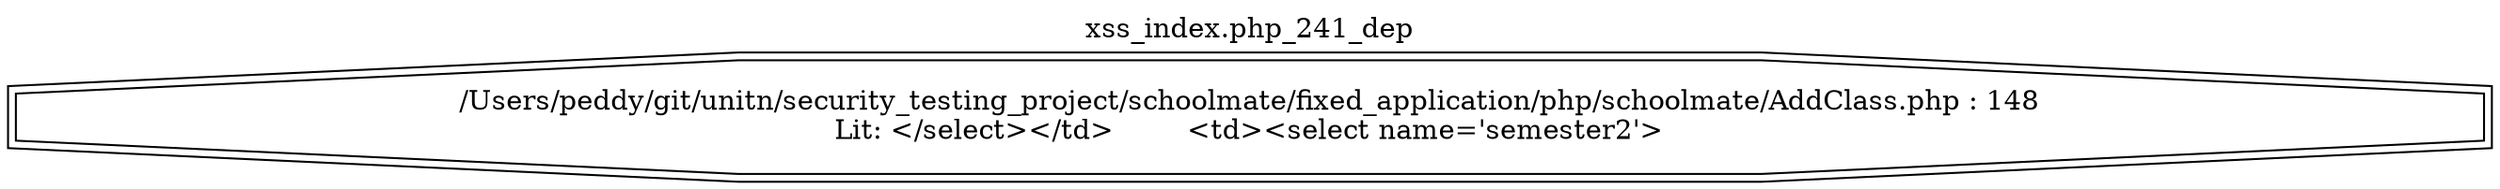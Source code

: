 digraph cfg {
  label="xss_index.php_241_dep";
  labelloc=t;
  n1 [shape=doubleoctagon, label="/Users/peddy/git/unitn/security_testing_project/schoolmate/fixed_application/php/schoolmate/AddClass.php : 148\nLit: </select></td>	<td><select name='semester2'>\n"];
}

